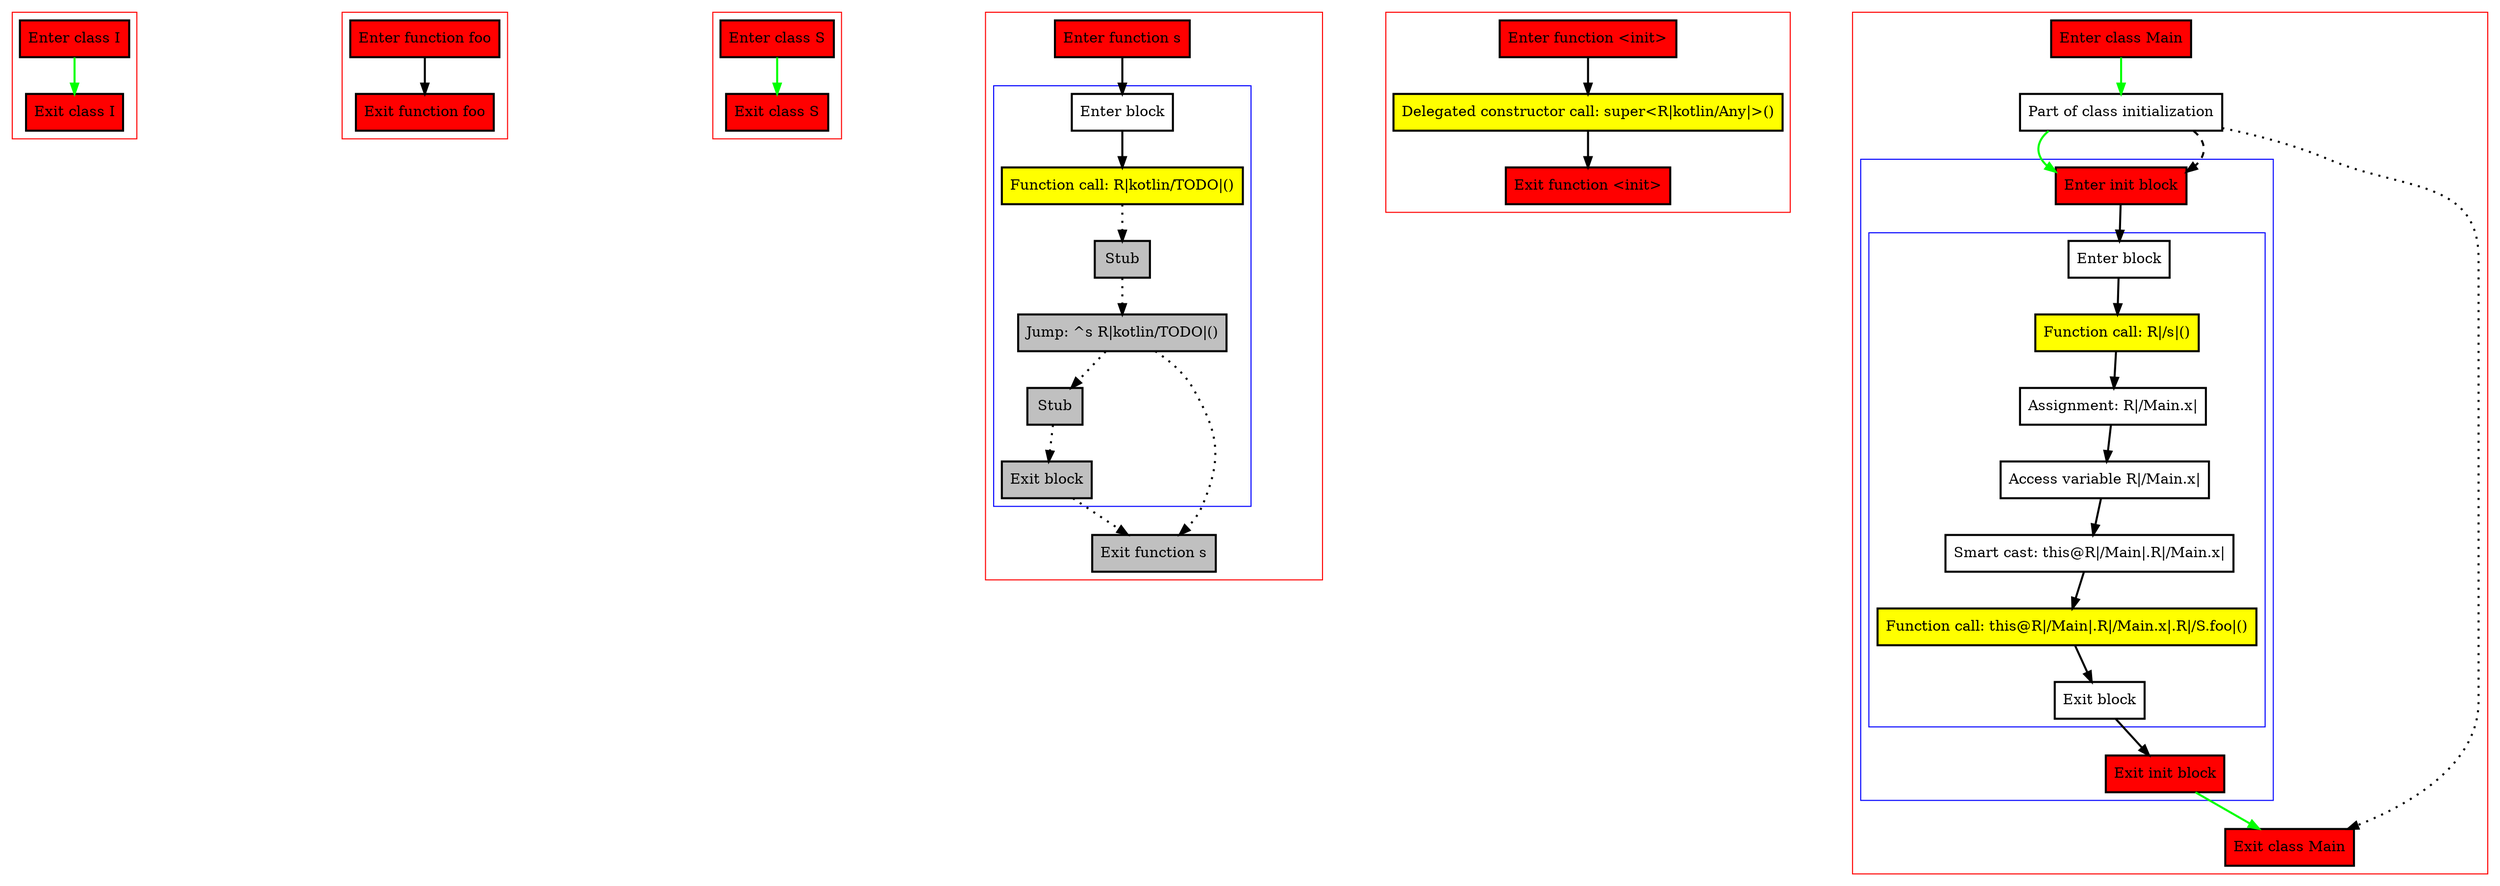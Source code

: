 digraph smartCastInInit_kt {
    graph [nodesep=3]
    node [shape=box penwidth=2]
    edge [penwidth=2]

    subgraph cluster_0 {
        color=red
        0 [label="Enter class I" style="filled" fillcolor=red];
        1 [label="Exit class I" style="filled" fillcolor=red];
    }
    0 -> {1} [color=green];

    subgraph cluster_1 {
        color=red
        2 [label="Enter function foo" style="filled" fillcolor=red];
        3 [label="Exit function foo" style="filled" fillcolor=red];
    }
    2 -> {3};

    subgraph cluster_2 {
        color=red
        4 [label="Enter class S" style="filled" fillcolor=red];
        5 [label="Exit class S" style="filled" fillcolor=red];
    }
    4 -> {5} [color=green];

    subgraph cluster_3 {
        color=red
        6 [label="Enter function s" style="filled" fillcolor=red];
        subgraph cluster_4 {
            color=blue
            7 [label="Enter block"];
            8 [label="Function call: R|kotlin/TODO|()" style="filled" fillcolor=yellow];
            9 [label="Stub" style="filled" fillcolor=gray];
            10 [label="Jump: ^s R|kotlin/TODO|()" style="filled" fillcolor=gray];
            11 [label="Stub" style="filled" fillcolor=gray];
            12 [label="Exit block" style="filled" fillcolor=gray];
        }
        13 [label="Exit function s" style="filled" fillcolor=red style="filled" fillcolor=gray];
    }
    6 -> {7};
    7 -> {8};
    8 -> {9} [style=dotted];
    9 -> {10} [style=dotted];
    10 -> {11 13} [style=dotted];
    11 -> {12} [style=dotted];
    12 -> {13} [style=dotted];

    subgraph cluster_5 {
        color=red
        14 [label="Enter function <init>" style="filled" fillcolor=red];
        15 [label="Delegated constructor call: super<R|kotlin/Any|>()" style="filled" fillcolor=yellow];
        16 [label="Exit function <init>" style="filled" fillcolor=red];
    }
    14 -> {15};
    15 -> {16};

    subgraph cluster_6 {
        color=red
        26 [label="Enter class Main" style="filled" fillcolor=red];
        27 [label="Part of class initialization"];
        subgraph cluster_7 {
            color=blue
            17 [label="Enter init block" style="filled" fillcolor=red];
            subgraph cluster_8 {
                color=blue
                18 [label="Enter block"];
                19 [label="Function call: R|/s|()" style="filled" fillcolor=yellow];
                20 [label="Assignment: R|/Main.x|"];
                21 [label="Access variable R|/Main.x|"];
                22 [label="Smart cast: this@R|/Main|.R|/Main.x|"];
                23 [label="Function call: this@R|/Main|.R|/Main.x|.R|/S.foo|()" style="filled" fillcolor=yellow];
                24 [label="Exit block"];
            }
            25 [label="Exit init block" style="filled" fillcolor=red];
        }
        28 [label="Exit class Main" style="filled" fillcolor=red];
    }
    26 -> {27} [color=green];
    27 -> {17} [color=green];
    27 -> {28} [style=dotted];
    27 -> {17} [style=dashed];
    17 -> {18};
    18 -> {19};
    19 -> {20};
    20 -> {21};
    21 -> {22};
    22 -> {23};
    23 -> {24};
    24 -> {25};
    25 -> {28} [color=green];

}
